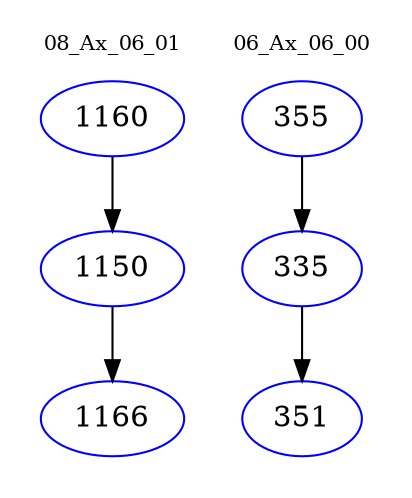 digraph{
subgraph cluster_0 {
color = white
label = "08_Ax_06_01";
fontsize=10;
T0_1160 [label="1160", color="blue"]
T0_1160 -> T0_1150 [color="black"]
T0_1150 [label="1150", color="blue"]
T0_1150 -> T0_1166 [color="black"]
T0_1166 [label="1166", color="blue"]
}
subgraph cluster_1 {
color = white
label = "06_Ax_06_00";
fontsize=10;
T1_355 [label="355", color="blue"]
T1_355 -> T1_335 [color="black"]
T1_335 [label="335", color="blue"]
T1_335 -> T1_351 [color="black"]
T1_351 [label="351", color="blue"]
}
}
